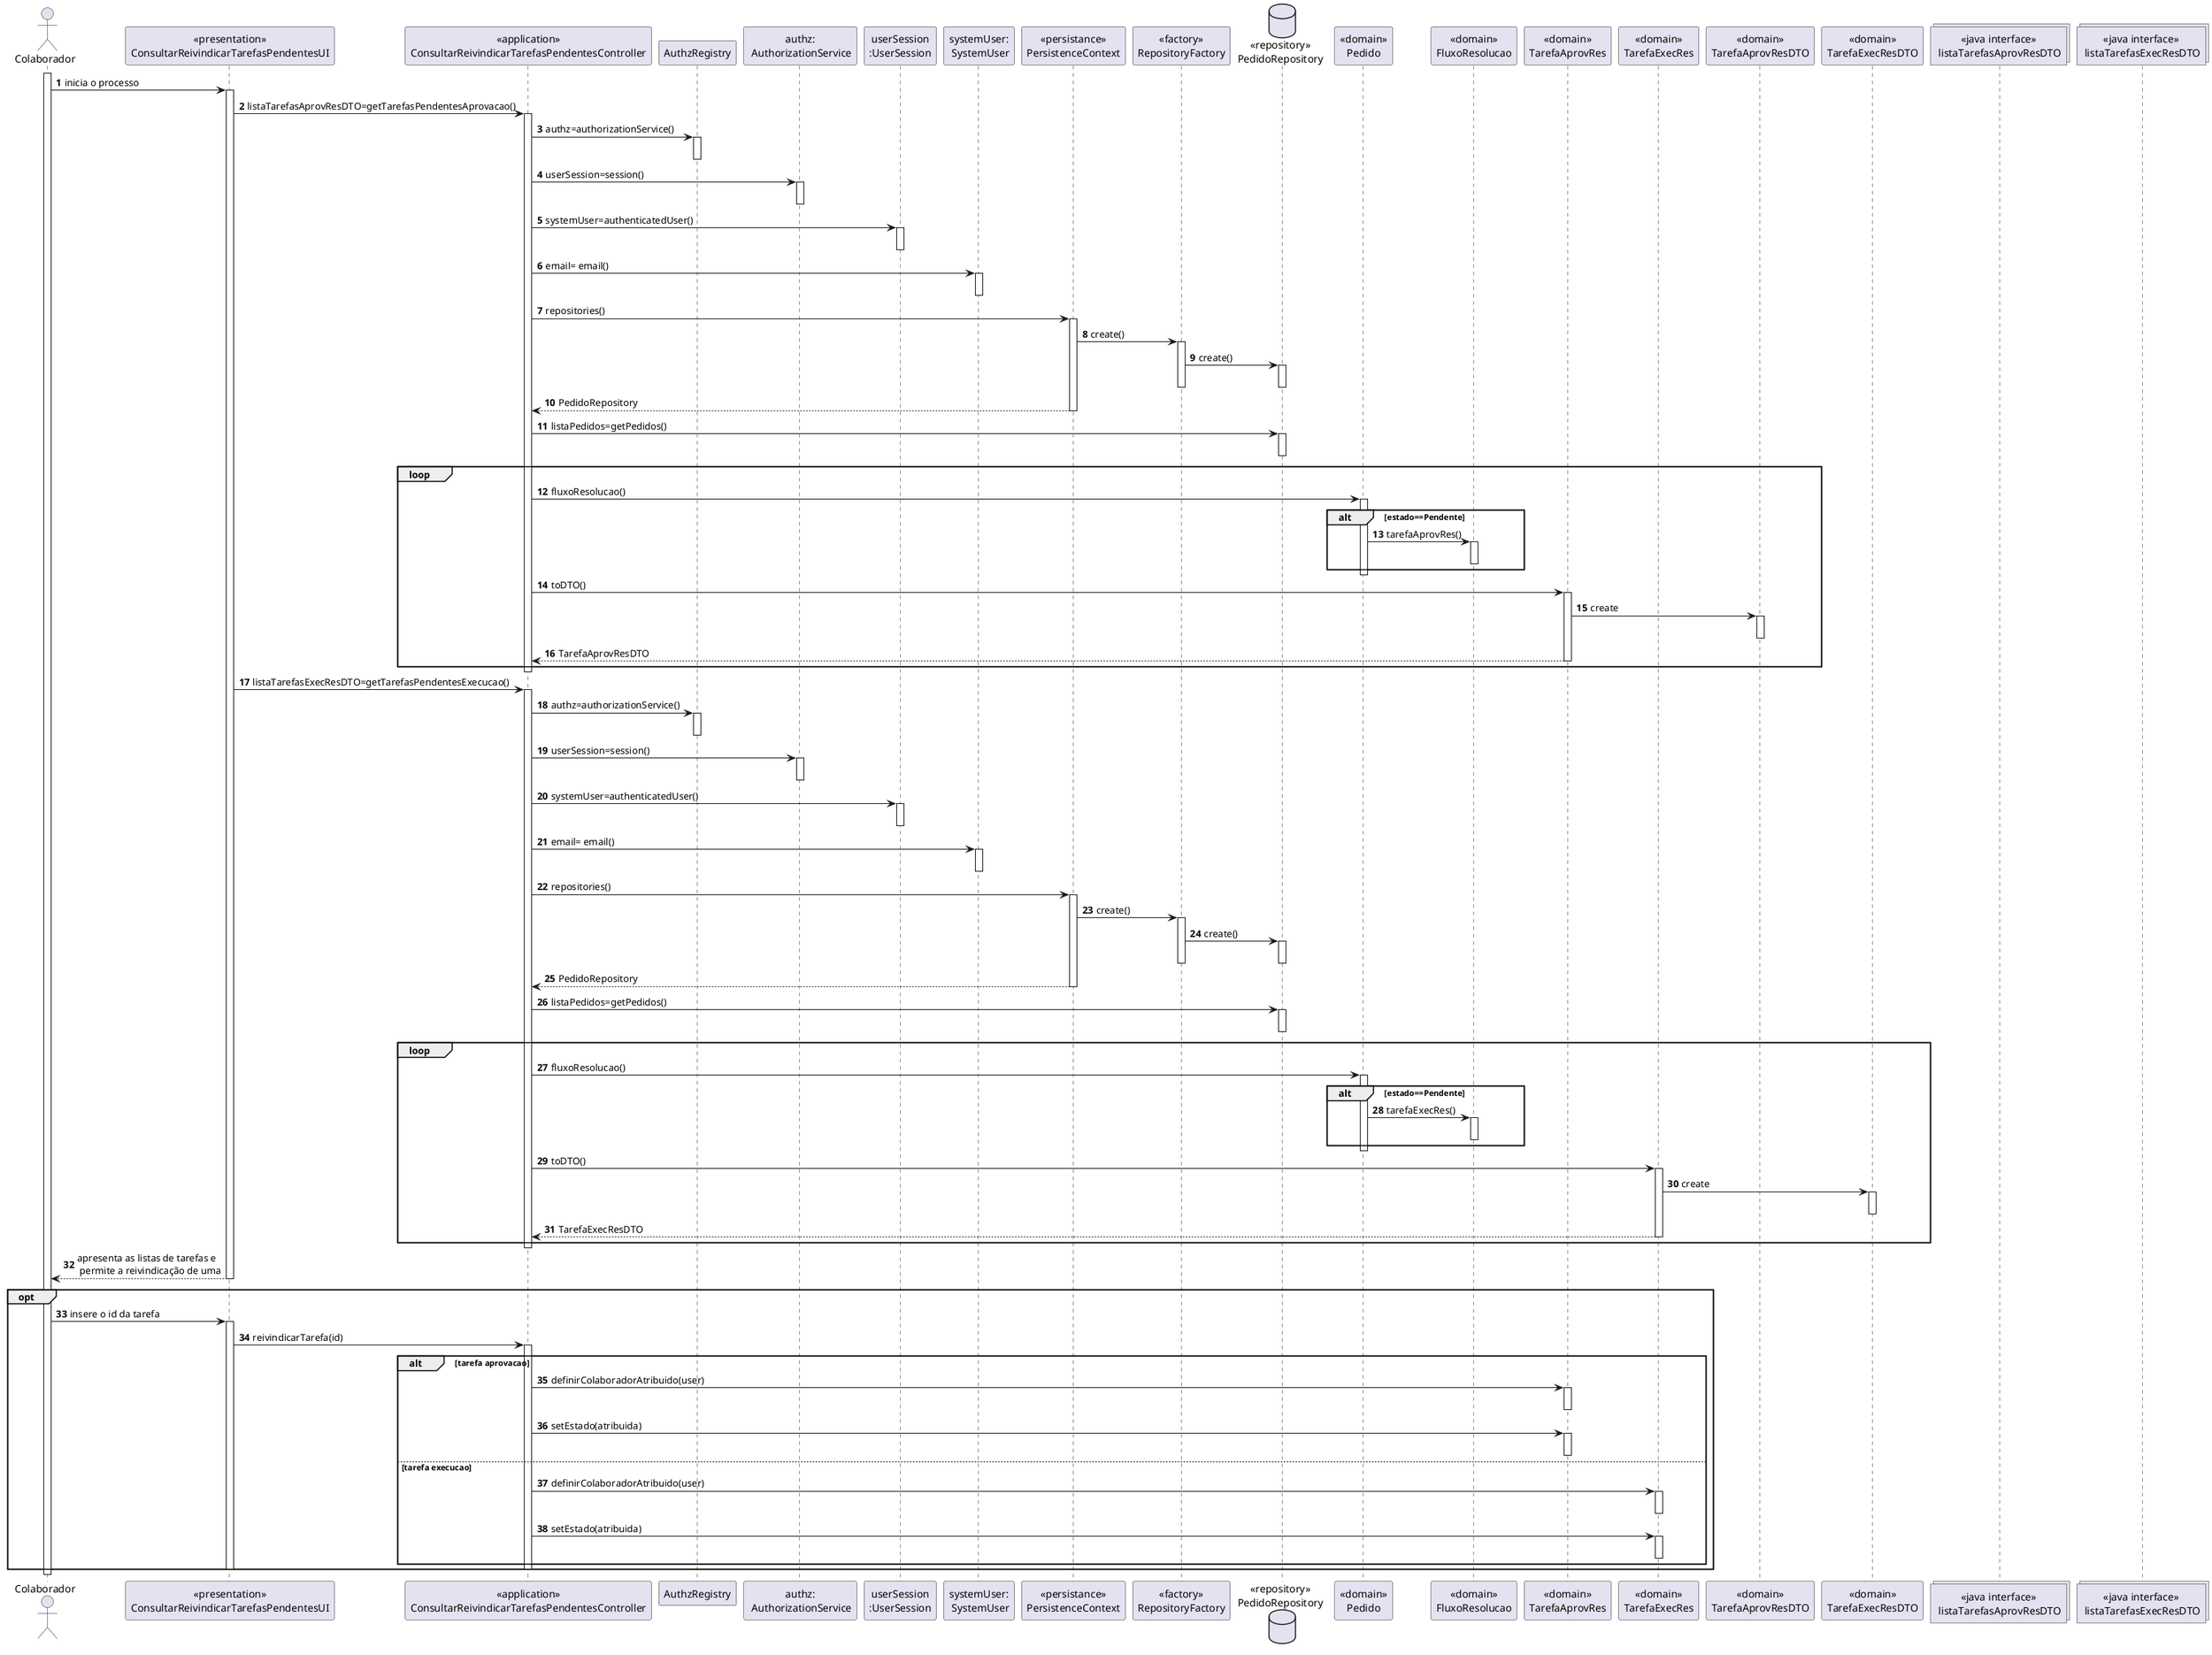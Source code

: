 @startuml
'https://plantuml.com/sequence-diagram

autonumber

actor Colaborador as USER
participant "<<presentation>>\nConsultarReivindicarTarefasPendentesUI" as UI
participant "<<application>>\nConsultarReivindicarTarefasPendentesController" as CONTROLLER
participant "AuthzRegistry" as AUTHZ
participant "authz:\n AuthorizationService" AS AUTHZSERVICE
participant "userSession\n:UserSession" as USERSESSION
participant "systemUser:\n SystemUser" AS SYSTEMUSER
participant "<<persistance>>\nPersistenceContext" as PERS
participant "<<factory>>\nRepositoryFactory" as FACT
database "<<repository>>\nPedidoRepository" as REPO1
participant "<<domain>>\nPedido" as P
participant "<<domain>>\nFluxoResolucao" as FT
participant "<<domain>>\nTarefaAprovRes" as TA
participant "<<domain>>\nTarefaExecRes" as TR
participant "<<domain>>\nTarefaAprovResDTO" as DTO
participant "<<domain>>\nTarefaExecResDTO" as DTO2
collections "<<java interface>>\n listaTarefasAprovResDTO"
collections "<<java interface>>\n listaTarefasExecResDTO"

activate USER
    USER->UI: inicia o processo
        activate UI
            UI->CONTROLLER: listaTarefasAprovResDTO=getTarefasPendentesAprovacao()
            activate CONTROLLER
                CONTROLLER->AUTHZ : authz=authorizationService()
                activate AUTHZ
                deactivate AUTHZ
                CONTROLLER->AUTHZSERVICE :userSession=session()
                activate AUTHZSERVICE
                deactivate AUTHZSERVICE
                CONTROLLER->USERSESSION: systemUser=authenticatedUser()
                activate USERSESSION
                deactivate USERSESSION
                CONTROLLER-> SYSTEMUSER: email= email()
                activate SYSTEMUSER
                deactivate SYSTEMUSER
                  CONTROLLER->PERS: repositories()
                            activate PERS
                                PERS->FACT: create()
                                activate FACT
                                    FACT->REPO1: create()
                                    activate REPO1
                                    deactivate REPO1
                                deactivate FACT
                                PERS-->CONTROLLER: PedidoRepository
                            deactivate PERS
                            CONTROLLER->REPO1: listaPedidos=getPedidos()
                            activate REPO1
                            deactivate REPO1
                            loop
                            CONTROLLER->P: fluxoResolucao()
                            activate P
                            alt estado==Pendente
                            P->FT: tarefaAprovRes()
                            activate FT
                            deactivate FT
                            end alt
                            deactivate P
                            CONTROLLER->TA: toDTO()
                            activate TA
                                TA->DTO:create
                                activate DTO
                                deactivate DTO
                                TA-->CONTROLLER: TarefaAprovResDTO
                            deactivate TA
                            end loop

                deactivate CONTROLLER
                UI->CONTROLLER: listaTarefasExecResDTO=getTarefasPendentesExecucao()
                activate CONTROLLER
                    CONTROLLER->AUTHZ : authz=authorizationService()
                    activate AUTHZ
                    deactivate AUTHZ
                    CONTROLLER->AUTHZSERVICE :userSession=session()
                    activate AUTHZSERVICE
                    deactivate AUTHZSERVICE
                    CONTROLLER->USERSESSION: systemUser=authenticatedUser()
                    activate USERSESSION
                    deactivate USERSESSION
                    CONTROLLER-> SYSTEMUSER: email= email()
                    activate SYSTEMUSER
                    deactivate SYSTEMUSER
                      CONTROLLER->PERS: repositories()
                            activate PERS
                                PERS->FACT: create()
                                activate FACT
                                    FACT->REPO1: create()
                                    activate REPO1
                                    deactivate REPO1
                                deactivate FACT
                                    PERS-->CONTROLLER: PedidoRepository
                                    deactivate PERS
                                    CONTROLLER->REPO1: listaPedidos=getPedidos()
                                    activate REPO1
                                    deactivate REPO1
                                    loop
                                    CONTROLLER->P: fluxoResolucao()
                                    activate P
                                    alt estado==Pendente
                                    P->FT: tarefaExecRes()
                                    activate FT
                                    deactivate FT
                                    end alt
                                    deactivate P
                                    CONTROLLER->TR: toDTO()
                                    activate TR
                                        TR->DTO2:create
                                        activate DTO2
                                        deactivate DTO2
                                        TR-->CONTROLLER: TarefaExecResDTO
                                    deactivate TR
                                    end loop

            deactivate CONTROLLER
            UI--> USER: apresenta as listas de tarefas e \n permite a reivindicação de uma
            deactivate UI

            opt
            USER->UI: insere o id da tarefa
            activate UI
                UI->CONTROLLER: reivindicarTarefa(id)
                activate CONTROLLER
                    alt tarefa aprovacao
                        CONTROLLER->TA: definirColaboradorAtribuido(user)
                        activate TA
                        deactivate TA
                        CONTROLLER->TA: setEstado(atribuida)
                        activate TA
                        deactivate TA
                    else tarefa execucao
                        CONTROLLER->TR: definirColaboradorAtribuido(user)
                        activate TR
                        deactivate TR
                        CONTROLLER->TR: setEstado(atribuida)
                        activate TR
                        deactivate TR
                    end alt
                deactivate CONTROLLER

            deactivate UI
            end opt





deactivate USER

@enduml